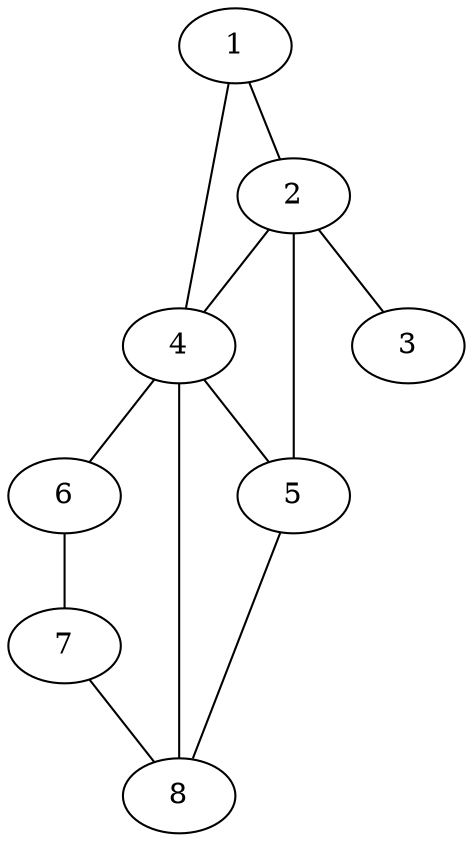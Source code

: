 graph G
{
 1 -- 2;
 1 -- 4;
 2 -- 3;
 2 -- 4;
 2 -- 5;
 4 -- 5;
 4 -- 6;
 4 -- 8;
 5 -- 8;
 6 -- 7;
 7 -- 8;
}
